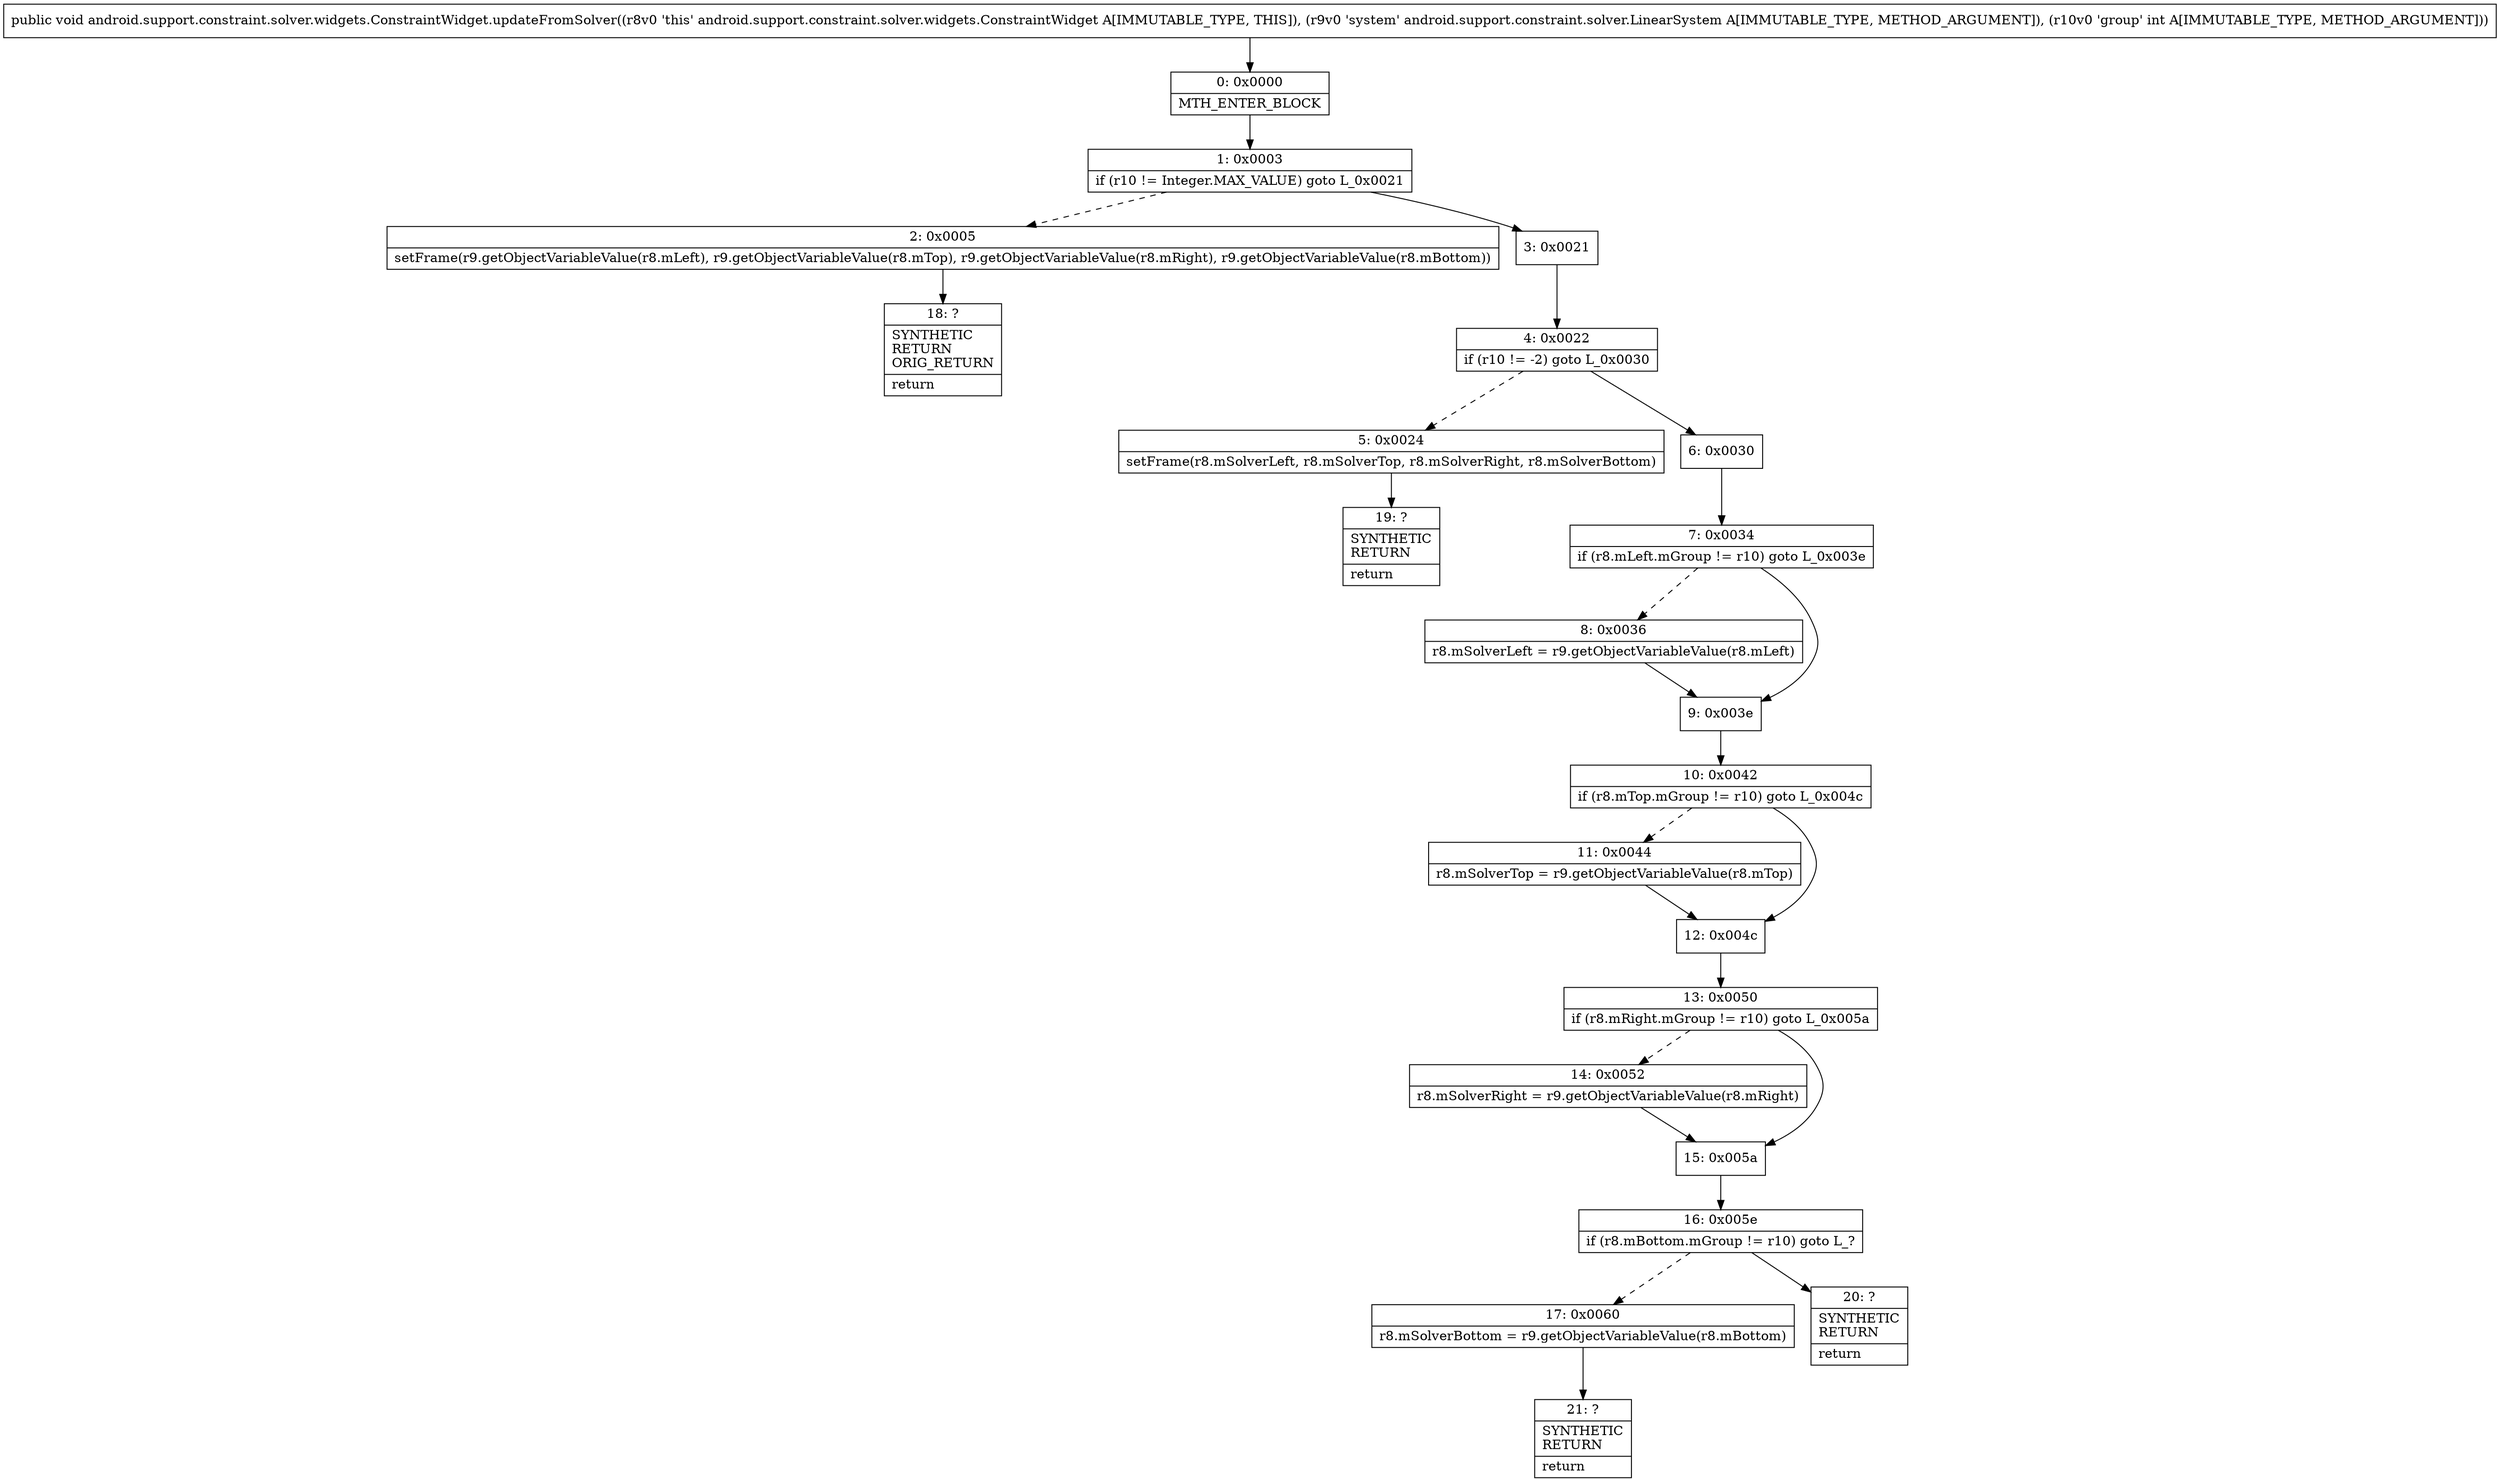 digraph "CFG forandroid.support.constraint.solver.widgets.ConstraintWidget.updateFromSolver(Landroid\/support\/constraint\/solver\/LinearSystem;I)V" {
Node_0 [shape=record,label="{0\:\ 0x0000|MTH_ENTER_BLOCK\l}"];
Node_1 [shape=record,label="{1\:\ 0x0003|if (r10 != Integer.MAX_VALUE) goto L_0x0021\l}"];
Node_2 [shape=record,label="{2\:\ 0x0005|setFrame(r9.getObjectVariableValue(r8.mLeft), r9.getObjectVariableValue(r8.mTop), r9.getObjectVariableValue(r8.mRight), r9.getObjectVariableValue(r8.mBottom))\l}"];
Node_3 [shape=record,label="{3\:\ 0x0021}"];
Node_4 [shape=record,label="{4\:\ 0x0022|if (r10 != \-2) goto L_0x0030\l}"];
Node_5 [shape=record,label="{5\:\ 0x0024|setFrame(r8.mSolverLeft, r8.mSolverTop, r8.mSolverRight, r8.mSolverBottom)\l}"];
Node_6 [shape=record,label="{6\:\ 0x0030}"];
Node_7 [shape=record,label="{7\:\ 0x0034|if (r8.mLeft.mGroup != r10) goto L_0x003e\l}"];
Node_8 [shape=record,label="{8\:\ 0x0036|r8.mSolverLeft = r9.getObjectVariableValue(r8.mLeft)\l}"];
Node_9 [shape=record,label="{9\:\ 0x003e}"];
Node_10 [shape=record,label="{10\:\ 0x0042|if (r8.mTop.mGroup != r10) goto L_0x004c\l}"];
Node_11 [shape=record,label="{11\:\ 0x0044|r8.mSolverTop = r9.getObjectVariableValue(r8.mTop)\l}"];
Node_12 [shape=record,label="{12\:\ 0x004c}"];
Node_13 [shape=record,label="{13\:\ 0x0050|if (r8.mRight.mGroup != r10) goto L_0x005a\l}"];
Node_14 [shape=record,label="{14\:\ 0x0052|r8.mSolverRight = r9.getObjectVariableValue(r8.mRight)\l}"];
Node_15 [shape=record,label="{15\:\ 0x005a}"];
Node_16 [shape=record,label="{16\:\ 0x005e|if (r8.mBottom.mGroup != r10) goto L_?\l}"];
Node_17 [shape=record,label="{17\:\ 0x0060|r8.mSolverBottom = r9.getObjectVariableValue(r8.mBottom)\l}"];
Node_18 [shape=record,label="{18\:\ ?|SYNTHETIC\lRETURN\lORIG_RETURN\l|return\l}"];
Node_19 [shape=record,label="{19\:\ ?|SYNTHETIC\lRETURN\l|return\l}"];
Node_20 [shape=record,label="{20\:\ ?|SYNTHETIC\lRETURN\l|return\l}"];
Node_21 [shape=record,label="{21\:\ ?|SYNTHETIC\lRETURN\l|return\l}"];
MethodNode[shape=record,label="{public void android.support.constraint.solver.widgets.ConstraintWidget.updateFromSolver((r8v0 'this' android.support.constraint.solver.widgets.ConstraintWidget A[IMMUTABLE_TYPE, THIS]), (r9v0 'system' android.support.constraint.solver.LinearSystem A[IMMUTABLE_TYPE, METHOD_ARGUMENT]), (r10v0 'group' int A[IMMUTABLE_TYPE, METHOD_ARGUMENT])) }"];
MethodNode -> Node_0;
Node_0 -> Node_1;
Node_1 -> Node_2[style=dashed];
Node_1 -> Node_3;
Node_2 -> Node_18;
Node_3 -> Node_4;
Node_4 -> Node_5[style=dashed];
Node_4 -> Node_6;
Node_5 -> Node_19;
Node_6 -> Node_7;
Node_7 -> Node_8[style=dashed];
Node_7 -> Node_9;
Node_8 -> Node_9;
Node_9 -> Node_10;
Node_10 -> Node_11[style=dashed];
Node_10 -> Node_12;
Node_11 -> Node_12;
Node_12 -> Node_13;
Node_13 -> Node_14[style=dashed];
Node_13 -> Node_15;
Node_14 -> Node_15;
Node_15 -> Node_16;
Node_16 -> Node_17[style=dashed];
Node_16 -> Node_20;
Node_17 -> Node_21;
}

